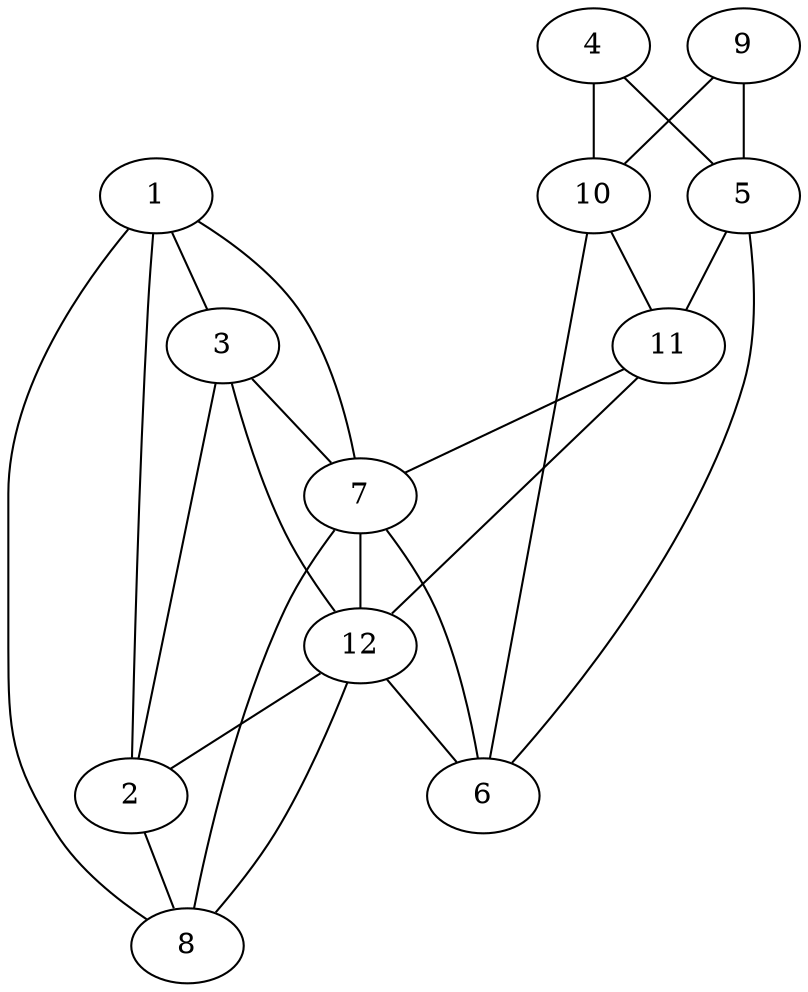 graph pdb1abo {
	1	 [aaLength=3,
		sequence=vanDerWaals,
		type=0];
	3	 [aaLength=3,
		sequence=vanDerWaals,
		type=1];
	1 -- 3	 [distance0="9.44248",
		frequency=1,
		type0=1];
	7	 [aaLength=6,
		sequence=vanDerWaals,
		type=1];
	1 -- 7	 [distance0="10.77777",
		frequency=1,
		type0=3];
	8	 [aaLength=3,
		sequence=vanDerWaals,
		type=1];
	1 -- 8	 [distance0="9.44248",
		frequency=1,
		type0=2];
	2	 [aaLength=3,
		sequence=vanDerWaals,
		type=0];
	2 -- 1	 [distance0="18.75514",
		frequency=1,
		type0=1];
	2 -- 3	 [distance0="25.65234",
		frequency=1,
		type0=2];
	2 -- 8	 [distance0="25.65234",
		distance1="0.0",
		frequency=2,
		type0=3,
		type1=5];
	3 -- 7	 [distance0="9.0",
		frequency=1,
		type0=2];
	12	 [aaLength=6,
		sequence=vanDerWaals,
		type=1];
	3 -- 12	 [distance0="9.0",
		frequency=1,
		type0=3];
	4	 [aaLength=4,
		sequence=vanDerWaals,
		type=1];
	5	 [aaLength=7,
		sequence=vanDerWaals,
		type=1];
	4 -- 5	 [distance0="22.0",
		distance1="0.0",
		frequency=2,
		type0=2,
		type1=4];
	10	 [aaLength=7,
		sequence=vanDerWaals,
		type=1];
	4 -- 10	 [distance0="22.0",
		frequency=1,
		type0=3];
	6	 [aaLength=6,
		sequence=vanDerWaals,
		type=1];
	5 -- 6	 [distance0="12.0",
		distance1="0.0",
		frequency=2,
		type0=2,
		type1=4];
	11	 [aaLength=6,
		sequence=vanDerWaals,
		type=1];
	5 -- 11	 [distance0="12.0",
		frequency=1,
		type0=3];
	6 -- 7	 [distance0="8.0",
		distance1="0.0",
		frequency=2,
		type0=2,
		type1=4];
	7 -- 12	 [distance0="0.0",
		frequency=1,
		type0=1];
	8 -- 7	 [distance0="9.0",
		frequency=1,
		type0=2];
	8 -- 12	 [distance0="9.0",
		frequency=1,
		type0=3];
	9	 [aaLength=4,
		sequence=vanDerWaals,
		type=1];
	9 -- 5	 [distance0="22.0",
		frequency=1,
		type0=2];
	9 -- 10	 [distance0="22.0",
		distance1="0.0",
		frequency=2,
		type0=3,
		type1=4];
	10 -- 6	 [distance0="12.0",
		frequency=1,
		type0=2];
	10 -- 11	 [distance0="12.0",
		distance1="0.0",
		frequency=2,
		type0=3,
		type1=4];
	11 -- 7	 [distance0="8.0",
		frequency=1,
		type0=2];
	11 -- 12	 [distance0="8.0",
		distance1="0.0",
		frequency=2,
		type0=3,
		type1=4];
	12 -- 2	 [distance0="0.0",
		frequency=1,
		type0=5];
	12 -- 6	 [distance0="8.0",
		frequency=1,
		type0=2];
}
